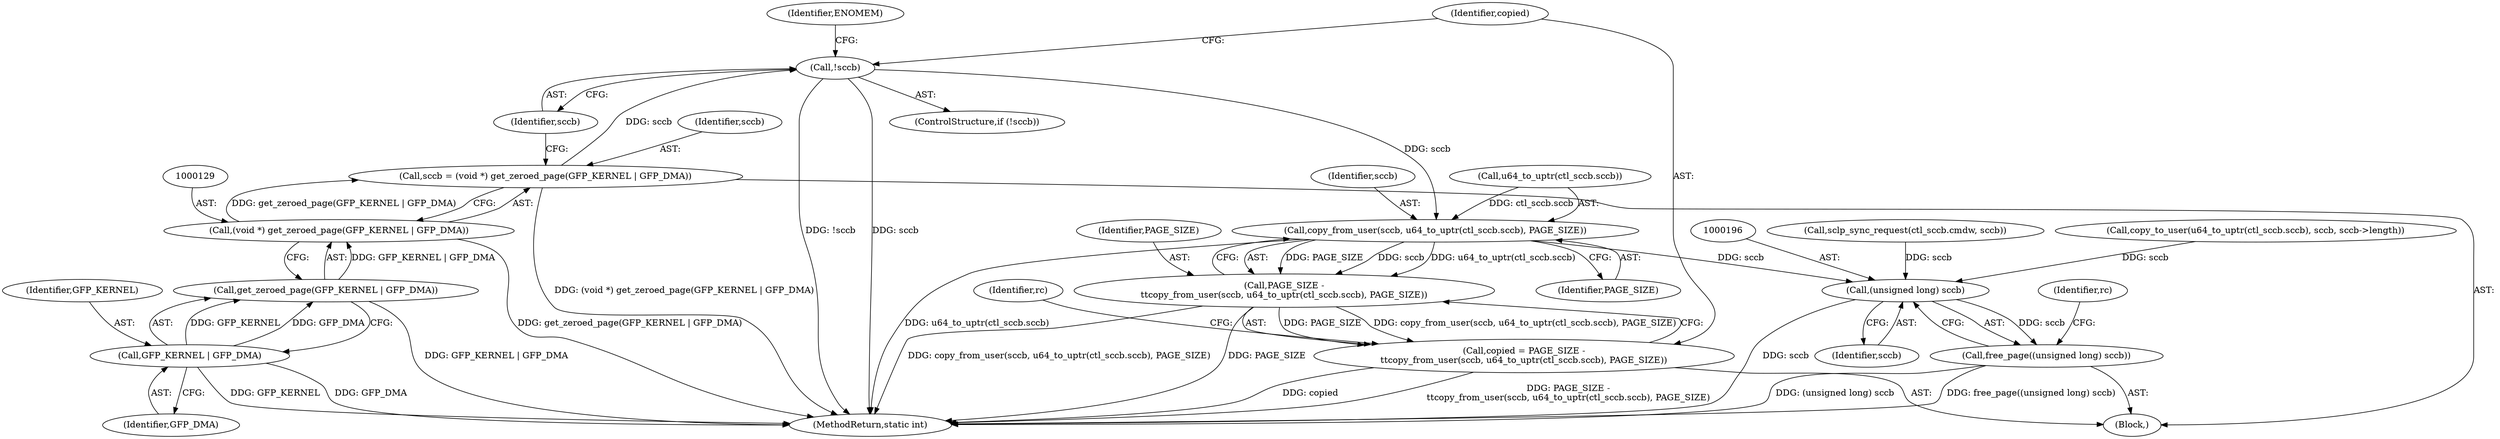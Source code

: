 digraph "0_linux_532c34b5fbf1687df63b3fcd5b2846312ac943c6@pointer" {
"1000135" [label="(Call,!sccb)"];
"1000126" [label="(Call,sccb = (void *) get_zeroed_page(GFP_KERNEL | GFP_DMA))"];
"1000128" [label="(Call,(void *) get_zeroed_page(GFP_KERNEL | GFP_DMA))"];
"1000130" [label="(Call,get_zeroed_page(GFP_KERNEL | GFP_DMA))"];
"1000131" [label="(Call,GFP_KERNEL | GFP_DMA)"];
"1000144" [label="(Call,copy_from_user(sccb, u64_to_uptr(ctl_sccb.sccb), PAGE_SIZE))"];
"1000142" [label="(Call,PAGE_SIZE -\n\t\tcopy_from_user(sccb, u64_to_uptr(ctl_sccb.sccb), PAGE_SIZE))"];
"1000140" [label="(Call,copied = PAGE_SIZE -\n\t\tcopy_from_user(sccb, u64_to_uptr(ctl_sccb.sccb), PAGE_SIZE))"];
"1000195" [label="(Call,(unsigned long) sccb)"];
"1000194" [label="(Call,free_page((unsigned long) sccb))"];
"1000150" [label="(Identifier,PAGE_SIZE)"];
"1000171" [label="(Call,sclp_sync_request(ctl_sccb.cmdw, sccb))"];
"1000141" [label="(Identifier,copied)"];
"1000102" [label="(Block,)"];
"1000126" [label="(Call,sccb = (void *) get_zeroed_page(GFP_KERNEL | GFP_DMA))"];
"1000146" [label="(Call,u64_to_uptr(ctl_sccb.sccb))"];
"1000153" [label="(Identifier,rc)"];
"1000197" [label="(Identifier,sccb)"];
"1000127" [label="(Identifier,sccb)"];
"1000180" [label="(Call,copy_to_user(u64_to_uptr(ctl_sccb.sccb), sccb, sccb->length))"];
"1000195" [label="(Call,(unsigned long) sccb)"];
"1000194" [label="(Call,free_page((unsigned long) sccb))"];
"1000139" [label="(Identifier,ENOMEM)"];
"1000143" [label="(Identifier,PAGE_SIZE)"];
"1000136" [label="(Identifier,sccb)"];
"1000131" [label="(Call,GFP_KERNEL | GFP_DMA)"];
"1000132" [label="(Identifier,GFP_KERNEL)"];
"1000200" [label="(MethodReturn,static int)"];
"1000128" [label="(Call,(void *) get_zeroed_page(GFP_KERNEL | GFP_DMA))"];
"1000133" [label="(Identifier,GFP_DMA)"];
"1000199" [label="(Identifier,rc)"];
"1000134" [label="(ControlStructure,if (!sccb))"];
"1000145" [label="(Identifier,sccb)"];
"1000140" [label="(Call,copied = PAGE_SIZE -\n\t\tcopy_from_user(sccb, u64_to_uptr(ctl_sccb.sccb), PAGE_SIZE))"];
"1000142" [label="(Call,PAGE_SIZE -\n\t\tcopy_from_user(sccb, u64_to_uptr(ctl_sccb.sccb), PAGE_SIZE))"];
"1000135" [label="(Call,!sccb)"];
"1000144" [label="(Call,copy_from_user(sccb, u64_to_uptr(ctl_sccb.sccb), PAGE_SIZE))"];
"1000130" [label="(Call,get_zeroed_page(GFP_KERNEL | GFP_DMA))"];
"1000135" -> "1000134"  [label="AST: "];
"1000135" -> "1000136"  [label="CFG: "];
"1000136" -> "1000135"  [label="AST: "];
"1000139" -> "1000135"  [label="CFG: "];
"1000141" -> "1000135"  [label="CFG: "];
"1000135" -> "1000200"  [label="DDG: !sccb"];
"1000135" -> "1000200"  [label="DDG: sccb"];
"1000126" -> "1000135"  [label="DDG: sccb"];
"1000135" -> "1000144"  [label="DDG: sccb"];
"1000126" -> "1000102"  [label="AST: "];
"1000126" -> "1000128"  [label="CFG: "];
"1000127" -> "1000126"  [label="AST: "];
"1000128" -> "1000126"  [label="AST: "];
"1000136" -> "1000126"  [label="CFG: "];
"1000126" -> "1000200"  [label="DDG: (void *) get_zeroed_page(GFP_KERNEL | GFP_DMA)"];
"1000128" -> "1000126"  [label="DDG: get_zeroed_page(GFP_KERNEL | GFP_DMA)"];
"1000128" -> "1000130"  [label="CFG: "];
"1000129" -> "1000128"  [label="AST: "];
"1000130" -> "1000128"  [label="AST: "];
"1000128" -> "1000200"  [label="DDG: get_zeroed_page(GFP_KERNEL | GFP_DMA)"];
"1000130" -> "1000128"  [label="DDG: GFP_KERNEL | GFP_DMA"];
"1000130" -> "1000131"  [label="CFG: "];
"1000131" -> "1000130"  [label="AST: "];
"1000130" -> "1000200"  [label="DDG: GFP_KERNEL | GFP_DMA"];
"1000131" -> "1000130"  [label="DDG: GFP_KERNEL"];
"1000131" -> "1000130"  [label="DDG: GFP_DMA"];
"1000131" -> "1000133"  [label="CFG: "];
"1000132" -> "1000131"  [label="AST: "];
"1000133" -> "1000131"  [label="AST: "];
"1000131" -> "1000200"  [label="DDG: GFP_KERNEL"];
"1000131" -> "1000200"  [label="DDG: GFP_DMA"];
"1000144" -> "1000142"  [label="AST: "];
"1000144" -> "1000150"  [label="CFG: "];
"1000145" -> "1000144"  [label="AST: "];
"1000146" -> "1000144"  [label="AST: "];
"1000150" -> "1000144"  [label="AST: "];
"1000142" -> "1000144"  [label="CFG: "];
"1000144" -> "1000200"  [label="DDG: u64_to_uptr(ctl_sccb.sccb)"];
"1000144" -> "1000142"  [label="DDG: PAGE_SIZE"];
"1000144" -> "1000142"  [label="DDG: sccb"];
"1000144" -> "1000142"  [label="DDG: u64_to_uptr(ctl_sccb.sccb)"];
"1000146" -> "1000144"  [label="DDG: ctl_sccb.sccb"];
"1000144" -> "1000195"  [label="DDG: sccb"];
"1000142" -> "1000140"  [label="AST: "];
"1000143" -> "1000142"  [label="AST: "];
"1000140" -> "1000142"  [label="CFG: "];
"1000142" -> "1000200"  [label="DDG: copy_from_user(sccb, u64_to_uptr(ctl_sccb.sccb), PAGE_SIZE)"];
"1000142" -> "1000200"  [label="DDG: PAGE_SIZE"];
"1000142" -> "1000140"  [label="DDG: PAGE_SIZE"];
"1000142" -> "1000140"  [label="DDG: copy_from_user(sccb, u64_to_uptr(ctl_sccb.sccb), PAGE_SIZE)"];
"1000140" -> "1000102"  [label="AST: "];
"1000141" -> "1000140"  [label="AST: "];
"1000153" -> "1000140"  [label="CFG: "];
"1000140" -> "1000200"  [label="DDG: PAGE_SIZE -\n\t\tcopy_from_user(sccb, u64_to_uptr(ctl_sccb.sccb), PAGE_SIZE)"];
"1000140" -> "1000200"  [label="DDG: copied"];
"1000195" -> "1000194"  [label="AST: "];
"1000195" -> "1000197"  [label="CFG: "];
"1000196" -> "1000195"  [label="AST: "];
"1000197" -> "1000195"  [label="AST: "];
"1000194" -> "1000195"  [label="CFG: "];
"1000195" -> "1000200"  [label="DDG: sccb"];
"1000195" -> "1000194"  [label="DDG: sccb"];
"1000180" -> "1000195"  [label="DDG: sccb"];
"1000171" -> "1000195"  [label="DDG: sccb"];
"1000194" -> "1000102"  [label="AST: "];
"1000199" -> "1000194"  [label="CFG: "];
"1000194" -> "1000200"  [label="DDG: free_page((unsigned long) sccb)"];
"1000194" -> "1000200"  [label="DDG: (unsigned long) sccb"];
}
